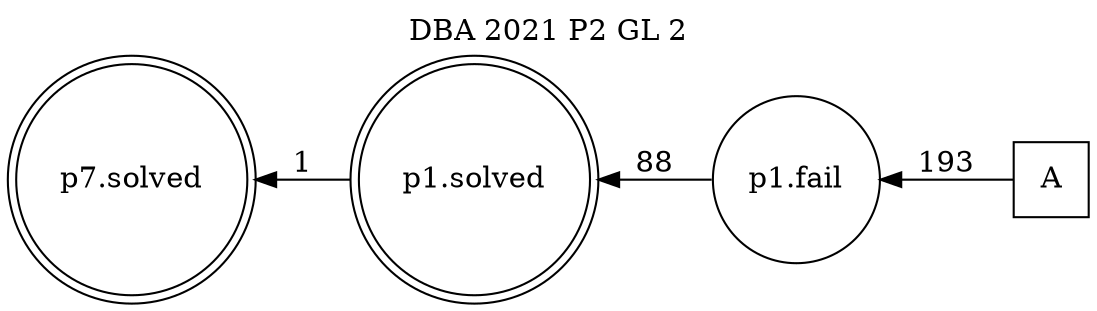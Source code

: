 digraph DBA_2021_P2_GL_2 {
labelloc="tl"
label= " DBA 2021 P2 GL 2 "
rankdir="RL";
graph [ size=" 10 , 10 !"]

"A" [shape="square" label="A"]
"p1.fail" [shape="circle" label="p1.fail"]
"p1.solved" [shape="doublecircle" label="p1.solved"]
"p7.solved" [shape="doublecircle" label="p7.solved"]
"A" -> "p1.fail" [ label=193]
"p1.fail" -> "p1.solved" [ label=88]
"p1.solved" -> "p7.solved" [ label=1]
}
